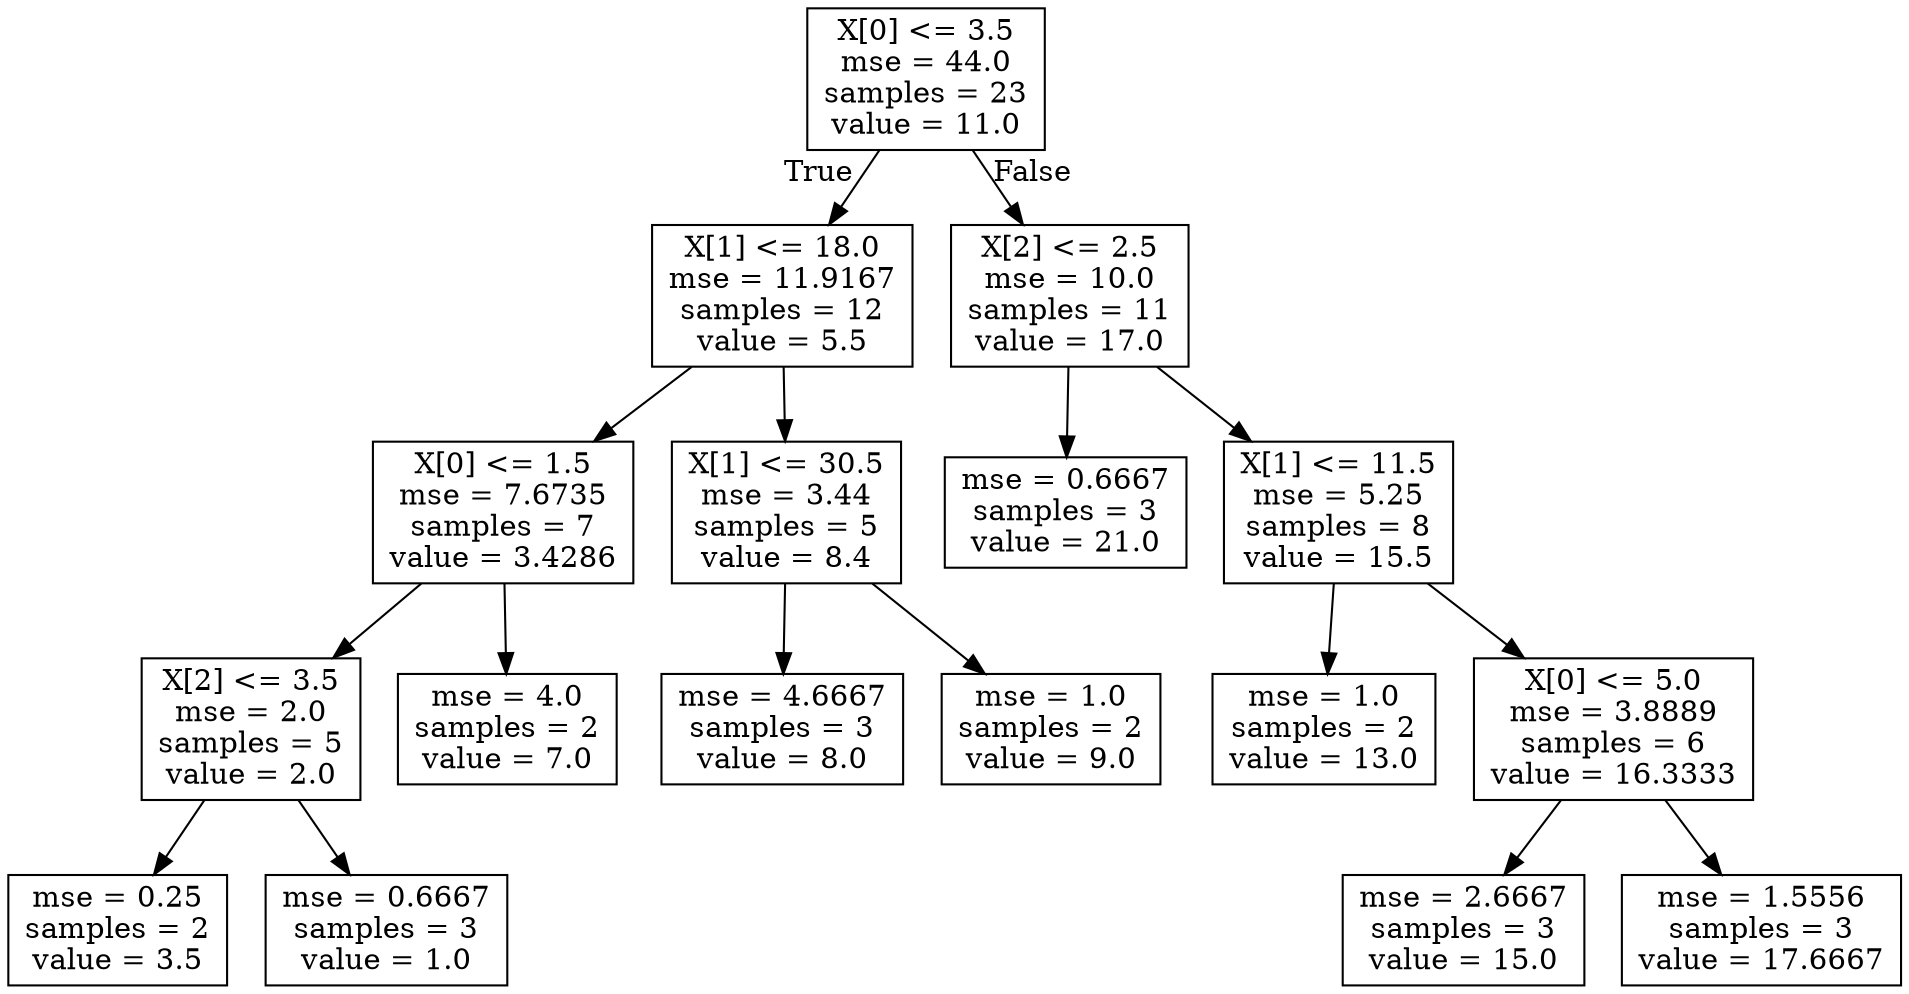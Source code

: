 digraph Tree {
node [shape=box] ;
0 [label="X[0] <= 3.5\nmse = 44.0\nsamples = 23\nvalue = 11.0"] ;
1 [label="X[1] <= 18.0\nmse = 11.9167\nsamples = 12\nvalue = 5.5"] ;
0 -> 1 [labeldistance=2.5, labelangle=45, headlabel="True"] ;
2 [label="X[0] <= 1.5\nmse = 7.6735\nsamples = 7\nvalue = 3.4286"] ;
1 -> 2 ;
3 [label="X[2] <= 3.5\nmse = 2.0\nsamples = 5\nvalue = 2.0"] ;
2 -> 3 ;
4 [label="mse = 0.25\nsamples = 2\nvalue = 3.5"] ;
3 -> 4 ;
5 [label="mse = 0.6667\nsamples = 3\nvalue = 1.0"] ;
3 -> 5 ;
6 [label="mse = 4.0\nsamples = 2\nvalue = 7.0"] ;
2 -> 6 ;
7 [label="X[1] <= 30.5\nmse = 3.44\nsamples = 5\nvalue = 8.4"] ;
1 -> 7 ;
8 [label="mse = 4.6667\nsamples = 3\nvalue = 8.0"] ;
7 -> 8 ;
9 [label="mse = 1.0\nsamples = 2\nvalue = 9.0"] ;
7 -> 9 ;
10 [label="X[2] <= 2.5\nmse = 10.0\nsamples = 11\nvalue = 17.0"] ;
0 -> 10 [labeldistance=2.5, labelangle=-45, headlabel="False"] ;
11 [label="mse = 0.6667\nsamples = 3\nvalue = 21.0"] ;
10 -> 11 ;
12 [label="X[1] <= 11.5\nmse = 5.25\nsamples = 8\nvalue = 15.5"] ;
10 -> 12 ;
13 [label="mse = 1.0\nsamples = 2\nvalue = 13.0"] ;
12 -> 13 ;
14 [label="X[0] <= 5.0\nmse = 3.8889\nsamples = 6\nvalue = 16.3333"] ;
12 -> 14 ;
15 [label="mse = 2.6667\nsamples = 3\nvalue = 15.0"] ;
14 -> 15 ;
16 [label="mse = 1.5556\nsamples = 3\nvalue = 17.6667"] ;
14 -> 16 ;
}
